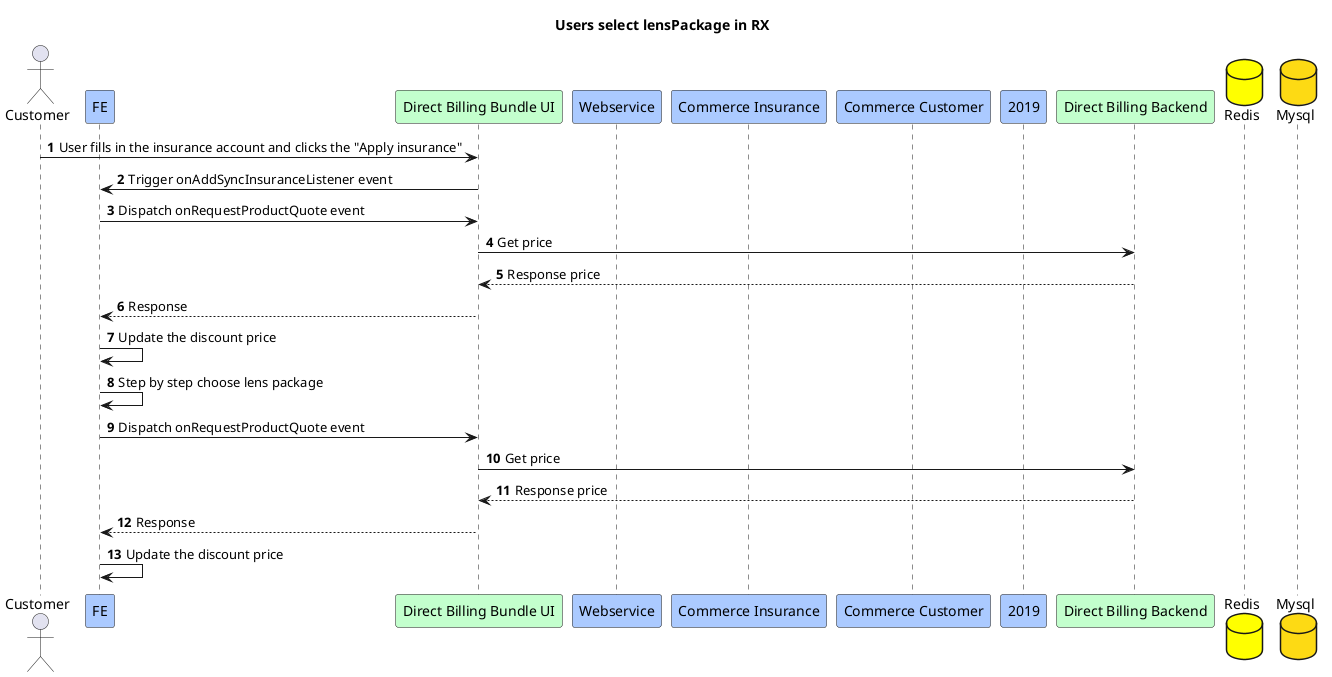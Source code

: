 @startuml
title Users select lensPackage in RX
actor Customer
participant FE #abcaff
participant "Direct Billing Bundle UI" #c3ffcd
participant "Webservice" #abcaff
participant "Commerce Insurance" #abcaff
participant "Commerce Customer" #abcaff
participant "2019" #abcaff
participant "Direct Billing Backend" #c3ffcd
database "Redis" #yellow
database "Mysql" #fdda14

autonumber
Customer -> "Direct Billing Bundle UI":User fills in the insurance account and clicks the "Apply insurance"

"Direct Billing Bundle UI" -> FE:Trigger onAddSyncInsuranceListener event
FE -> "Direct Billing Bundle UI":Dispatch onRequestProductQuote event
"Direct Billing Bundle UI" -> "Direct Billing Backend":Get price
"Direct Billing Backend" --> "Direct Billing Bundle UI":Response price
"Direct Billing Bundle UI" --> FE:Response
FE -> FE:Update the discount price
FE -> FE:Step by step choose lens package
FE -> "Direct Billing Bundle UI":Dispatch onRequestProductQuote event
"Direct Billing Bundle UI" -> "Direct Billing Backend":Get price
"Direct Billing Backend" --> "Direct Billing Bundle UI":Response price
"Direct Billing Bundle UI" --> FE:Response
FE -> FE:Update the discount price

'    note right
'    The step 24 and the step 26 happen at the same time.
'    end note
@enduml

